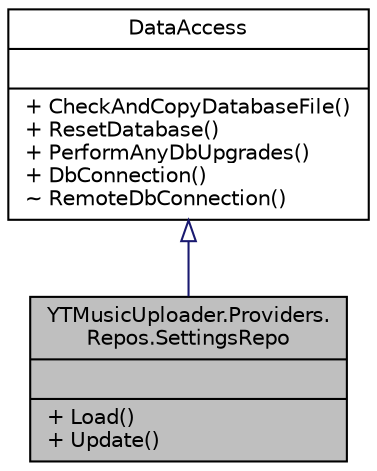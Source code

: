 digraph "YTMusicUploader.Providers.Repos.SettingsRepo"
{
 // LATEX_PDF_SIZE
  edge [fontname="Helvetica",fontsize="10",labelfontname="Helvetica",labelfontsize="10"];
  node [fontname="Helvetica",fontsize="10",shape=record];
  Node1 [label="{YTMusicUploader.Providers.\lRepos.SettingsRepo\n||+ Load()\l+ Update()\l}",height=0.2,width=0.4,color="black", fillcolor="grey75", style="filled", fontcolor="black",tooltip="Application settings database repository access."];
  Node2 -> Node1 [dir="back",color="midnightblue",fontsize="10",style="solid",arrowtail="onormal",fontname="Helvetica"];
  Node2 [label="{DataAccess\n||+ CheckAndCopyDatabaseFile()\l+ ResetDatabase()\l+ PerformAnyDbUpgrades()\l+ DbConnection()\l~ RemoteDbConnection()\l}",height=0.2,width=0.4,color="black", fillcolor="white", style="filled",URL="$d7/d1f/class_y_t_music_uploader_1_1_providers_1_1_data_access.html",tooltip="Abastract database repository access class."];
}
